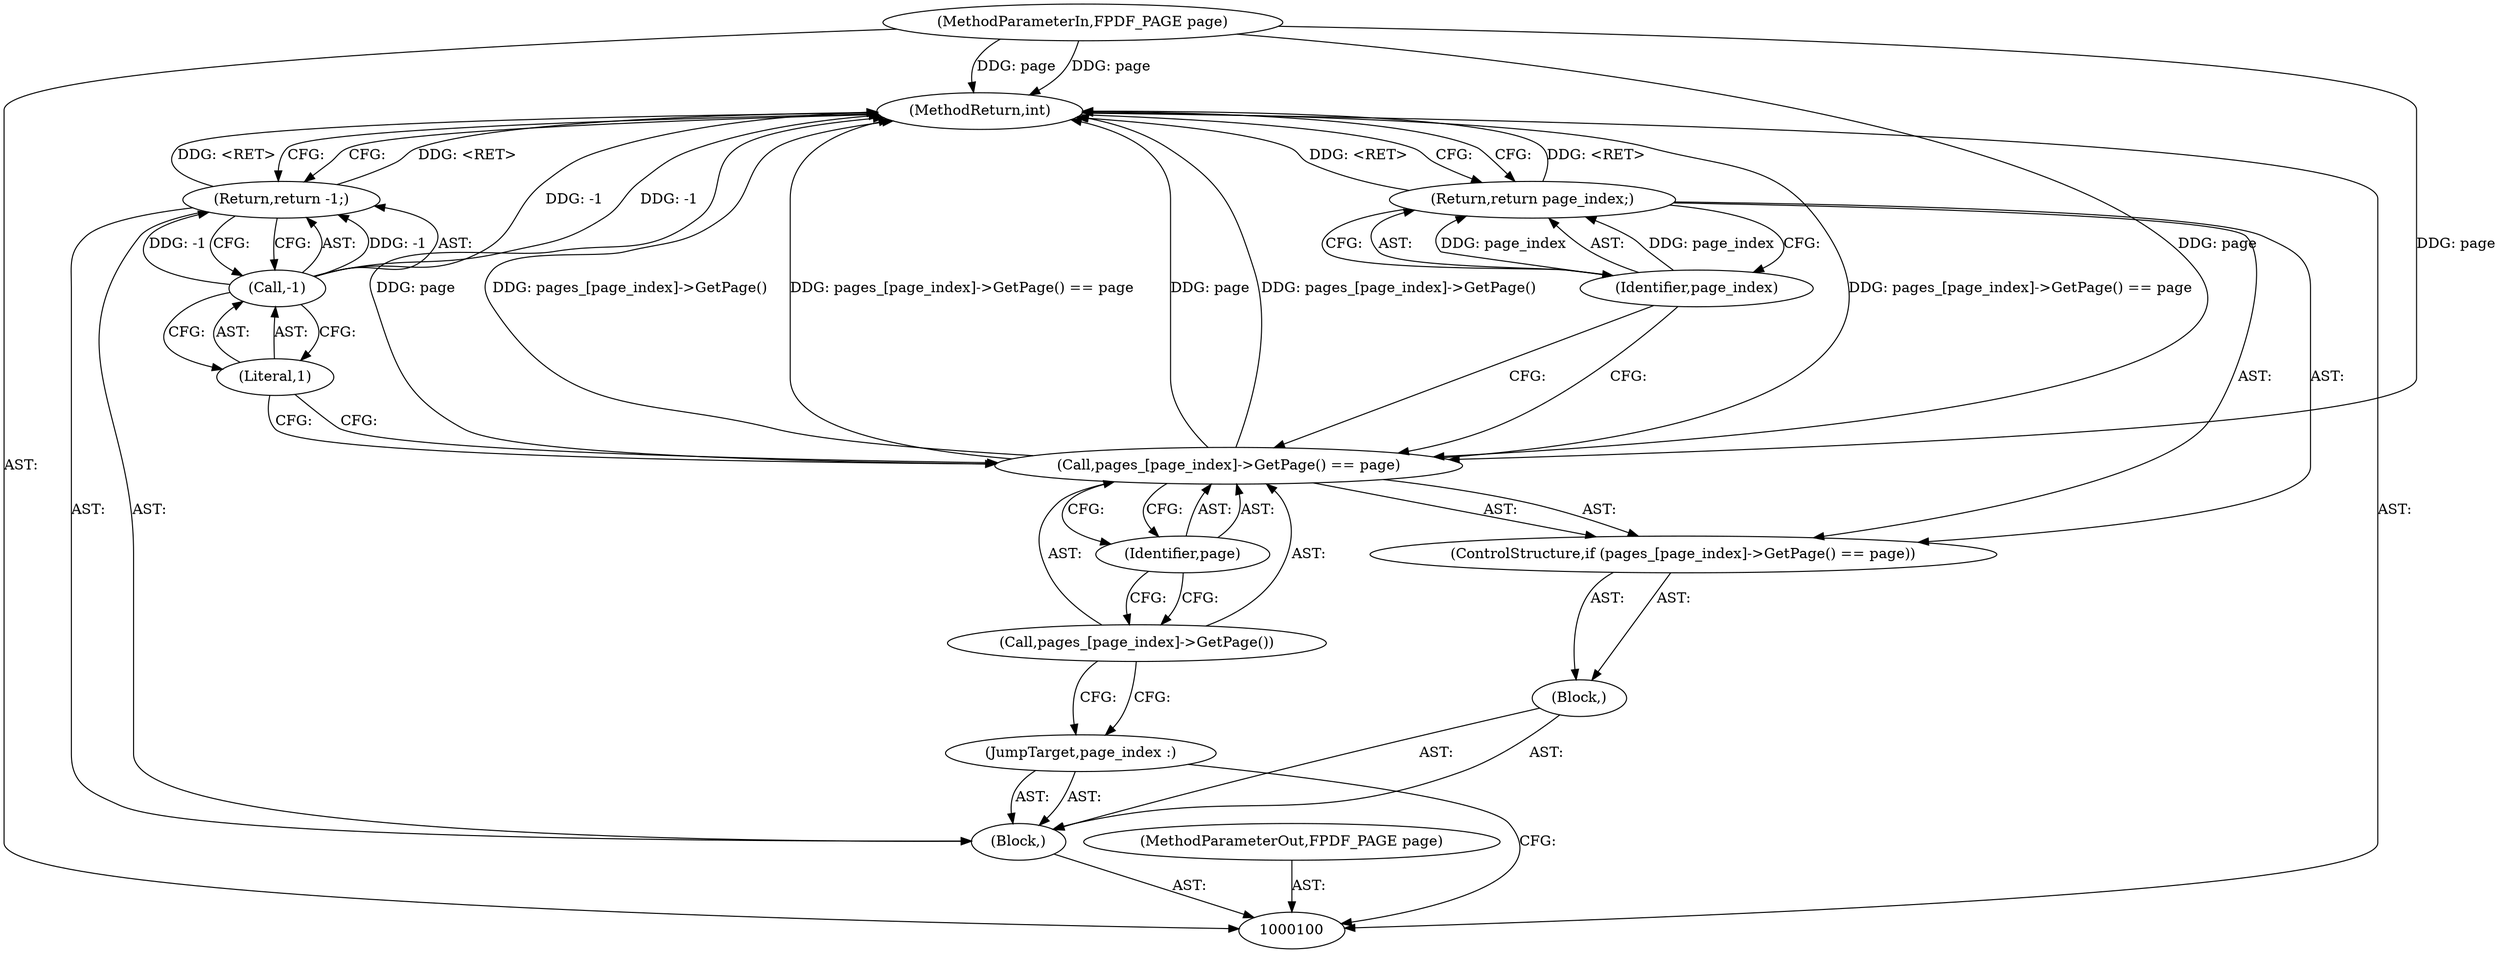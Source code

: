 digraph "1_Chrome_94b3728a2836da335a10085d4089c9d8e1c9d225" {
"1000114" [label="(MethodReturn,int)"];
"1000101" [label="(MethodParameterIn,FPDF_PAGE page)"];
"1000132" [label="(MethodParameterOut,FPDF_PAGE page)"];
"1000102" [label="(Block,)"];
"1000103" [label="(JumpTarget,page_index :)"];
"1000104" [label="(Block,)"];
"1000108" [label="(Identifier,page)"];
"1000105" [label="(ControlStructure,if (pages_[page_index]->GetPage() == page))"];
"1000106" [label="(Call,pages_[page_index]->GetPage() == page)"];
"1000107" [label="(Call,pages_[page_index]->GetPage())"];
"1000110" [label="(Identifier,page_index)"];
"1000109" [label="(Return,return page_index;)"];
"1000113" [label="(Literal,1)"];
"1000111" [label="(Return,return -1;)"];
"1000112" [label="(Call,-1)"];
"1000114" -> "1000100"  [label="AST: "];
"1000114" -> "1000109"  [label="CFG: "];
"1000114" -> "1000111"  [label="CFG: "];
"1000111" -> "1000114"  [label="DDG: <RET>"];
"1000106" -> "1000114"  [label="DDG: page"];
"1000106" -> "1000114"  [label="DDG: pages_[page_index]->GetPage()"];
"1000106" -> "1000114"  [label="DDG: pages_[page_index]->GetPage() == page"];
"1000112" -> "1000114"  [label="DDG: -1"];
"1000101" -> "1000114"  [label="DDG: page"];
"1000109" -> "1000114"  [label="DDG: <RET>"];
"1000101" -> "1000100"  [label="AST: "];
"1000101" -> "1000114"  [label="DDG: page"];
"1000101" -> "1000106"  [label="DDG: page"];
"1000132" -> "1000100"  [label="AST: "];
"1000102" -> "1000100"  [label="AST: "];
"1000103" -> "1000102"  [label="AST: "];
"1000104" -> "1000102"  [label="AST: "];
"1000111" -> "1000102"  [label="AST: "];
"1000103" -> "1000102"  [label="AST: "];
"1000103" -> "1000100"  [label="CFG: "];
"1000107" -> "1000103"  [label="CFG: "];
"1000104" -> "1000102"  [label="AST: "];
"1000105" -> "1000104"  [label="AST: "];
"1000108" -> "1000106"  [label="AST: "];
"1000108" -> "1000107"  [label="CFG: "];
"1000106" -> "1000108"  [label="CFG: "];
"1000105" -> "1000104"  [label="AST: "];
"1000106" -> "1000105"  [label="AST: "];
"1000109" -> "1000105"  [label="AST: "];
"1000106" -> "1000105"  [label="AST: "];
"1000106" -> "1000108"  [label="CFG: "];
"1000107" -> "1000106"  [label="AST: "];
"1000108" -> "1000106"  [label="AST: "];
"1000110" -> "1000106"  [label="CFG: "];
"1000113" -> "1000106"  [label="CFG: "];
"1000106" -> "1000114"  [label="DDG: page"];
"1000106" -> "1000114"  [label="DDG: pages_[page_index]->GetPage()"];
"1000106" -> "1000114"  [label="DDG: pages_[page_index]->GetPage() == page"];
"1000101" -> "1000106"  [label="DDG: page"];
"1000107" -> "1000106"  [label="AST: "];
"1000107" -> "1000103"  [label="CFG: "];
"1000108" -> "1000107"  [label="CFG: "];
"1000110" -> "1000109"  [label="AST: "];
"1000110" -> "1000106"  [label="CFG: "];
"1000109" -> "1000110"  [label="CFG: "];
"1000110" -> "1000109"  [label="DDG: page_index"];
"1000109" -> "1000105"  [label="AST: "];
"1000109" -> "1000110"  [label="CFG: "];
"1000110" -> "1000109"  [label="AST: "];
"1000114" -> "1000109"  [label="CFG: "];
"1000109" -> "1000114"  [label="DDG: <RET>"];
"1000110" -> "1000109"  [label="DDG: page_index"];
"1000113" -> "1000112"  [label="AST: "];
"1000113" -> "1000106"  [label="CFG: "];
"1000112" -> "1000113"  [label="CFG: "];
"1000111" -> "1000102"  [label="AST: "];
"1000111" -> "1000112"  [label="CFG: "];
"1000112" -> "1000111"  [label="AST: "];
"1000114" -> "1000111"  [label="CFG: "];
"1000111" -> "1000114"  [label="DDG: <RET>"];
"1000112" -> "1000111"  [label="DDG: -1"];
"1000112" -> "1000111"  [label="AST: "];
"1000112" -> "1000113"  [label="CFG: "];
"1000113" -> "1000112"  [label="AST: "];
"1000111" -> "1000112"  [label="CFG: "];
"1000112" -> "1000114"  [label="DDG: -1"];
"1000112" -> "1000111"  [label="DDG: -1"];
}
